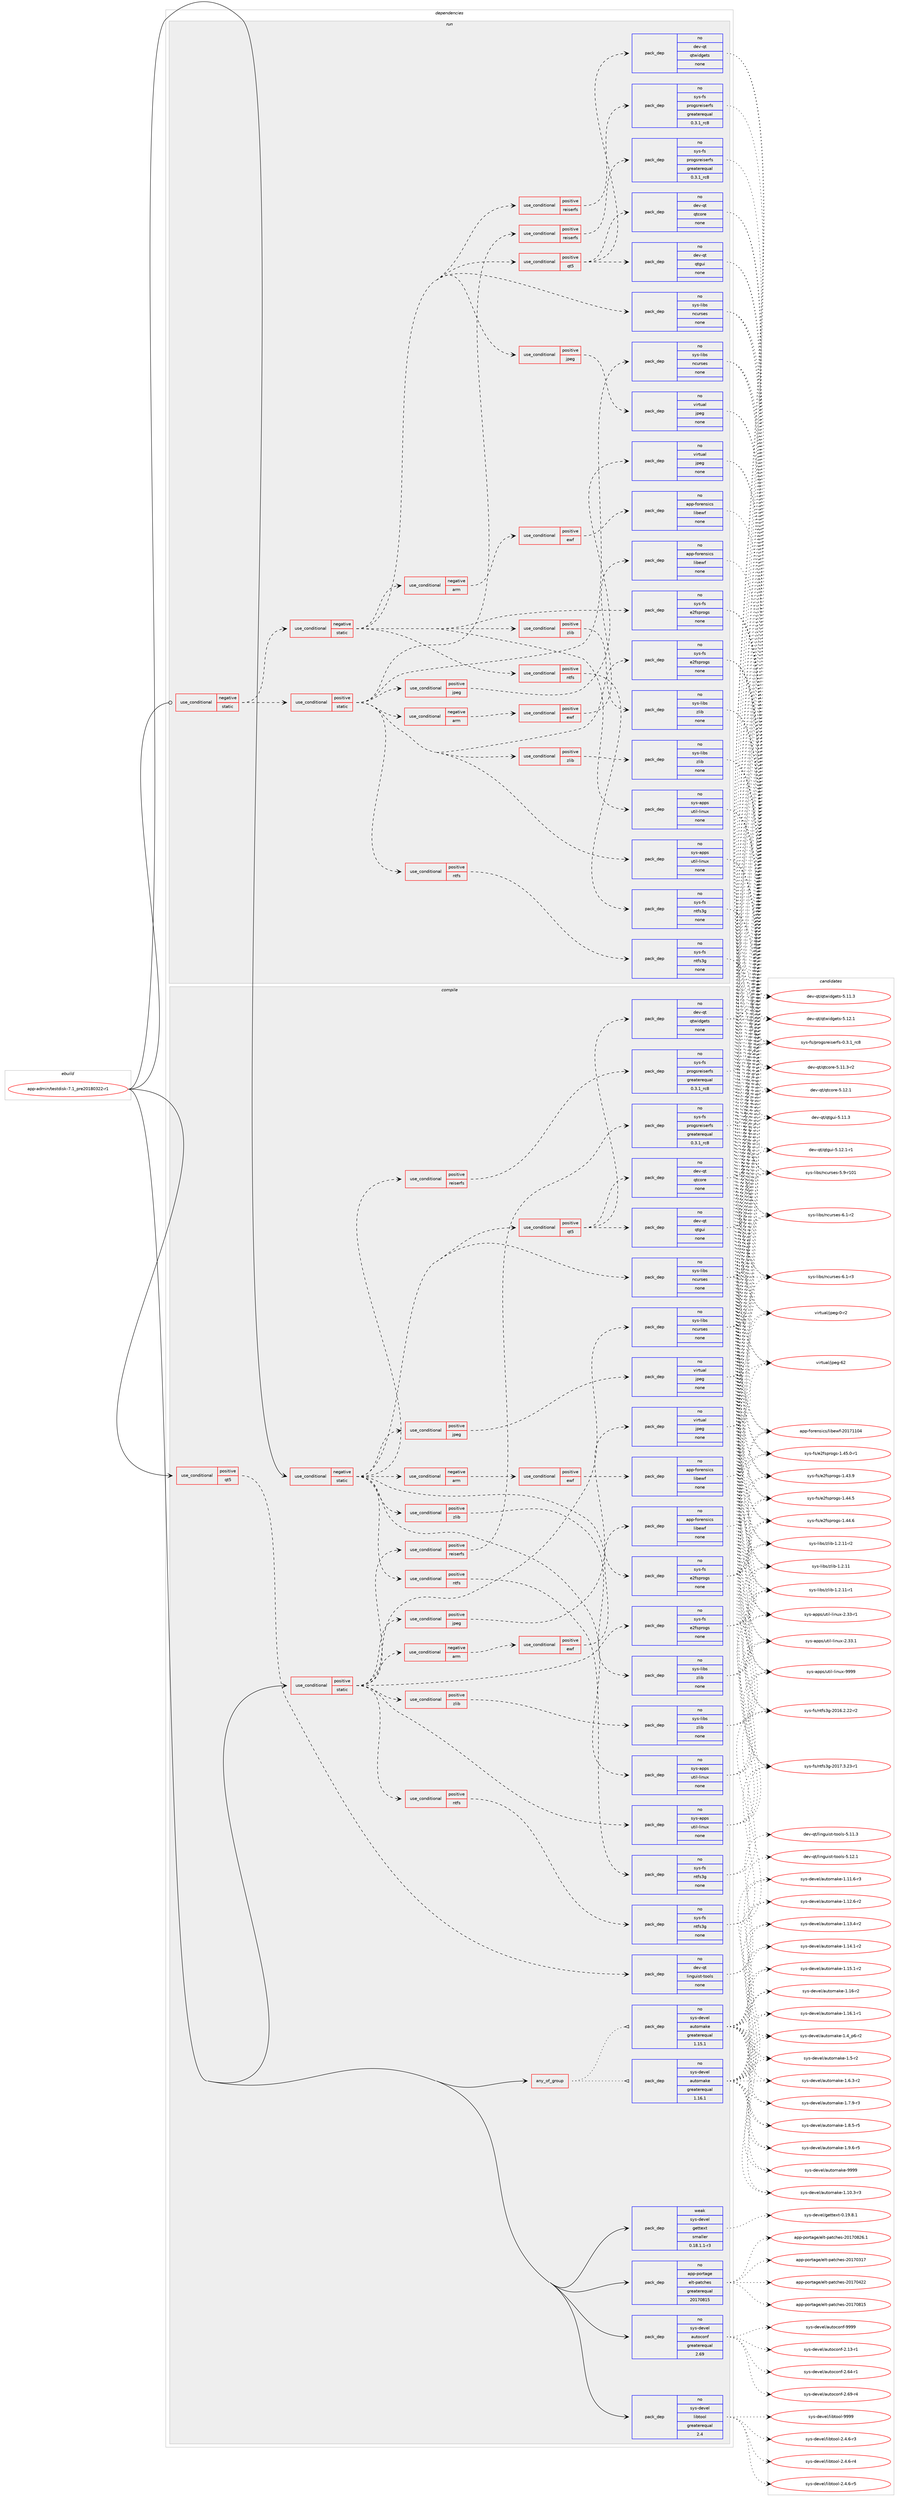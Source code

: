 digraph prolog {

# *************
# Graph options
# *************

newrank=true;
concentrate=true;
compound=true;
graph [rankdir=LR,fontname=Helvetica,fontsize=10,ranksep=1.5];#, ranksep=2.5, nodesep=0.2];
edge  [arrowhead=vee];
node  [fontname=Helvetica,fontsize=10];

# **********
# The ebuild
# **********

subgraph cluster_leftcol {
color=gray;
rank=same;
label=<<i>ebuild</i>>;
id [label="app-admin/testdisk-7.1_pre20180322-r1", color=red, width=4, href="../app-admin/testdisk-7.1_pre20180322-r1.svg"];
}

# ****************
# The dependencies
# ****************

subgraph cluster_midcol {
color=gray;
label=<<i>dependencies</i>>;
subgraph cluster_compile {
fillcolor="#eeeeee";
style=filled;
label=<<i>compile</i>>;
subgraph any19162 {
dependency1270015 [label=<<TABLE BORDER="0" CELLBORDER="1" CELLSPACING="0" CELLPADDING="4"><TR><TD CELLPADDING="10">any_of_group</TD></TR></TABLE>>, shape=none, color=red];subgraph pack904149 {
dependency1270016 [label=<<TABLE BORDER="0" CELLBORDER="1" CELLSPACING="0" CELLPADDING="4" WIDTH="220"><TR><TD ROWSPAN="6" CELLPADDING="30">pack_dep</TD></TR><TR><TD WIDTH="110">no</TD></TR><TR><TD>sys-devel</TD></TR><TR><TD>automake</TD></TR><TR><TD>greaterequal</TD></TR><TR><TD>1.16.1</TD></TR></TABLE>>, shape=none, color=blue];
}
dependency1270015:e -> dependency1270016:w [weight=20,style="dotted",arrowhead="oinv"];
subgraph pack904150 {
dependency1270017 [label=<<TABLE BORDER="0" CELLBORDER="1" CELLSPACING="0" CELLPADDING="4" WIDTH="220"><TR><TD ROWSPAN="6" CELLPADDING="30">pack_dep</TD></TR><TR><TD WIDTH="110">no</TD></TR><TR><TD>sys-devel</TD></TR><TR><TD>automake</TD></TR><TR><TD>greaterequal</TD></TR><TR><TD>1.15.1</TD></TR></TABLE>>, shape=none, color=blue];
}
dependency1270015:e -> dependency1270017:w [weight=20,style="dotted",arrowhead="oinv"];
}
id:e -> dependency1270015:w [weight=20,style="solid",arrowhead="vee"];
subgraph cond346183 {
dependency1270018 [label=<<TABLE BORDER="0" CELLBORDER="1" CELLSPACING="0" CELLPADDING="4"><TR><TD ROWSPAN="3" CELLPADDING="10">use_conditional</TD></TR><TR><TD>negative</TD></TR><TR><TD>static</TD></TR></TABLE>>, shape=none, color=red];
subgraph pack904151 {
dependency1270019 [label=<<TABLE BORDER="0" CELLBORDER="1" CELLSPACING="0" CELLPADDING="4" WIDTH="220"><TR><TD ROWSPAN="6" CELLPADDING="30">pack_dep</TD></TR><TR><TD WIDTH="110">no</TD></TR><TR><TD>sys-apps</TD></TR><TR><TD>util-linux</TD></TR><TR><TD>none</TD></TR><TR><TD></TD></TR></TABLE>>, shape=none, color=blue];
}
dependency1270018:e -> dependency1270019:w [weight=20,style="dashed",arrowhead="vee"];
subgraph pack904152 {
dependency1270020 [label=<<TABLE BORDER="0" CELLBORDER="1" CELLSPACING="0" CELLPADDING="4" WIDTH="220"><TR><TD ROWSPAN="6" CELLPADDING="30">pack_dep</TD></TR><TR><TD WIDTH="110">no</TD></TR><TR><TD>sys-fs</TD></TR><TR><TD>e2fsprogs</TD></TR><TR><TD>none</TD></TR><TR><TD></TD></TR></TABLE>>, shape=none, color=blue];
}
dependency1270018:e -> dependency1270020:w [weight=20,style="dashed",arrowhead="vee"];
subgraph pack904153 {
dependency1270021 [label=<<TABLE BORDER="0" CELLBORDER="1" CELLSPACING="0" CELLPADDING="4" WIDTH="220"><TR><TD ROWSPAN="6" CELLPADDING="30">pack_dep</TD></TR><TR><TD WIDTH="110">no</TD></TR><TR><TD>sys-libs</TD></TR><TR><TD>ncurses</TD></TR><TR><TD>none</TD></TR><TR><TD></TD></TR></TABLE>>, shape=none, color=blue];
}
dependency1270018:e -> dependency1270021:w [weight=20,style="dashed",arrowhead="vee"];
subgraph cond346184 {
dependency1270022 [label=<<TABLE BORDER="0" CELLBORDER="1" CELLSPACING="0" CELLPADDING="4"><TR><TD ROWSPAN="3" CELLPADDING="10">use_conditional</TD></TR><TR><TD>positive</TD></TR><TR><TD>jpeg</TD></TR></TABLE>>, shape=none, color=red];
subgraph pack904154 {
dependency1270023 [label=<<TABLE BORDER="0" CELLBORDER="1" CELLSPACING="0" CELLPADDING="4" WIDTH="220"><TR><TD ROWSPAN="6" CELLPADDING="30">pack_dep</TD></TR><TR><TD WIDTH="110">no</TD></TR><TR><TD>virtual</TD></TR><TR><TD>jpeg</TD></TR><TR><TD>none</TD></TR><TR><TD></TD></TR></TABLE>>, shape=none, color=blue];
}
dependency1270022:e -> dependency1270023:w [weight=20,style="dashed",arrowhead="vee"];
}
dependency1270018:e -> dependency1270022:w [weight=20,style="dashed",arrowhead="vee"];
subgraph cond346185 {
dependency1270024 [label=<<TABLE BORDER="0" CELLBORDER="1" CELLSPACING="0" CELLPADDING="4"><TR><TD ROWSPAN="3" CELLPADDING="10">use_conditional</TD></TR><TR><TD>positive</TD></TR><TR><TD>ntfs</TD></TR></TABLE>>, shape=none, color=red];
subgraph pack904155 {
dependency1270025 [label=<<TABLE BORDER="0" CELLBORDER="1" CELLSPACING="0" CELLPADDING="4" WIDTH="220"><TR><TD ROWSPAN="6" CELLPADDING="30">pack_dep</TD></TR><TR><TD WIDTH="110">no</TD></TR><TR><TD>sys-fs</TD></TR><TR><TD>ntfs3g</TD></TR><TR><TD>none</TD></TR><TR><TD></TD></TR></TABLE>>, shape=none, color=blue];
}
dependency1270024:e -> dependency1270025:w [weight=20,style="dashed",arrowhead="vee"];
}
dependency1270018:e -> dependency1270024:w [weight=20,style="dashed",arrowhead="vee"];
subgraph cond346186 {
dependency1270026 [label=<<TABLE BORDER="0" CELLBORDER="1" CELLSPACING="0" CELLPADDING="4"><TR><TD ROWSPAN="3" CELLPADDING="10">use_conditional</TD></TR><TR><TD>positive</TD></TR><TR><TD>qt5</TD></TR></TABLE>>, shape=none, color=red];
subgraph pack904156 {
dependency1270027 [label=<<TABLE BORDER="0" CELLBORDER="1" CELLSPACING="0" CELLPADDING="4" WIDTH="220"><TR><TD ROWSPAN="6" CELLPADDING="30">pack_dep</TD></TR><TR><TD WIDTH="110">no</TD></TR><TR><TD>dev-qt</TD></TR><TR><TD>qtcore</TD></TR><TR><TD>none</TD></TR><TR><TD></TD></TR></TABLE>>, shape=none, color=blue];
}
dependency1270026:e -> dependency1270027:w [weight=20,style="dashed",arrowhead="vee"];
subgraph pack904157 {
dependency1270028 [label=<<TABLE BORDER="0" CELLBORDER="1" CELLSPACING="0" CELLPADDING="4" WIDTH="220"><TR><TD ROWSPAN="6" CELLPADDING="30">pack_dep</TD></TR><TR><TD WIDTH="110">no</TD></TR><TR><TD>dev-qt</TD></TR><TR><TD>qtgui</TD></TR><TR><TD>none</TD></TR><TR><TD></TD></TR></TABLE>>, shape=none, color=blue];
}
dependency1270026:e -> dependency1270028:w [weight=20,style="dashed",arrowhead="vee"];
subgraph pack904158 {
dependency1270029 [label=<<TABLE BORDER="0" CELLBORDER="1" CELLSPACING="0" CELLPADDING="4" WIDTH="220"><TR><TD ROWSPAN="6" CELLPADDING="30">pack_dep</TD></TR><TR><TD WIDTH="110">no</TD></TR><TR><TD>dev-qt</TD></TR><TR><TD>qtwidgets</TD></TR><TR><TD>none</TD></TR><TR><TD></TD></TR></TABLE>>, shape=none, color=blue];
}
dependency1270026:e -> dependency1270029:w [weight=20,style="dashed",arrowhead="vee"];
}
dependency1270018:e -> dependency1270026:w [weight=20,style="dashed",arrowhead="vee"];
subgraph cond346187 {
dependency1270030 [label=<<TABLE BORDER="0" CELLBORDER="1" CELLSPACING="0" CELLPADDING="4"><TR><TD ROWSPAN="3" CELLPADDING="10">use_conditional</TD></TR><TR><TD>positive</TD></TR><TR><TD>reiserfs</TD></TR></TABLE>>, shape=none, color=red];
subgraph pack904159 {
dependency1270031 [label=<<TABLE BORDER="0" CELLBORDER="1" CELLSPACING="0" CELLPADDING="4" WIDTH="220"><TR><TD ROWSPAN="6" CELLPADDING="30">pack_dep</TD></TR><TR><TD WIDTH="110">no</TD></TR><TR><TD>sys-fs</TD></TR><TR><TD>progsreiserfs</TD></TR><TR><TD>greaterequal</TD></TR><TR><TD>0.3.1_rc8</TD></TR></TABLE>>, shape=none, color=blue];
}
dependency1270030:e -> dependency1270031:w [weight=20,style="dashed",arrowhead="vee"];
}
dependency1270018:e -> dependency1270030:w [weight=20,style="dashed",arrowhead="vee"];
subgraph cond346188 {
dependency1270032 [label=<<TABLE BORDER="0" CELLBORDER="1" CELLSPACING="0" CELLPADDING="4"><TR><TD ROWSPAN="3" CELLPADDING="10">use_conditional</TD></TR><TR><TD>positive</TD></TR><TR><TD>zlib</TD></TR></TABLE>>, shape=none, color=red];
subgraph pack904160 {
dependency1270033 [label=<<TABLE BORDER="0" CELLBORDER="1" CELLSPACING="0" CELLPADDING="4" WIDTH="220"><TR><TD ROWSPAN="6" CELLPADDING="30">pack_dep</TD></TR><TR><TD WIDTH="110">no</TD></TR><TR><TD>sys-libs</TD></TR><TR><TD>zlib</TD></TR><TR><TD>none</TD></TR><TR><TD></TD></TR></TABLE>>, shape=none, color=blue];
}
dependency1270032:e -> dependency1270033:w [weight=20,style="dashed",arrowhead="vee"];
}
dependency1270018:e -> dependency1270032:w [weight=20,style="dashed",arrowhead="vee"];
subgraph cond346189 {
dependency1270034 [label=<<TABLE BORDER="0" CELLBORDER="1" CELLSPACING="0" CELLPADDING="4"><TR><TD ROWSPAN="3" CELLPADDING="10">use_conditional</TD></TR><TR><TD>negative</TD></TR><TR><TD>arm</TD></TR></TABLE>>, shape=none, color=red];
subgraph cond346190 {
dependency1270035 [label=<<TABLE BORDER="0" CELLBORDER="1" CELLSPACING="0" CELLPADDING="4"><TR><TD ROWSPAN="3" CELLPADDING="10">use_conditional</TD></TR><TR><TD>positive</TD></TR><TR><TD>ewf</TD></TR></TABLE>>, shape=none, color=red];
subgraph pack904161 {
dependency1270036 [label=<<TABLE BORDER="0" CELLBORDER="1" CELLSPACING="0" CELLPADDING="4" WIDTH="220"><TR><TD ROWSPAN="6" CELLPADDING="30">pack_dep</TD></TR><TR><TD WIDTH="110">no</TD></TR><TR><TD>app-forensics</TD></TR><TR><TD>libewf</TD></TR><TR><TD>none</TD></TR><TR><TD></TD></TR></TABLE>>, shape=none, color=blue];
}
dependency1270035:e -> dependency1270036:w [weight=20,style="dashed",arrowhead="vee"];
}
dependency1270034:e -> dependency1270035:w [weight=20,style="dashed",arrowhead="vee"];
}
dependency1270018:e -> dependency1270034:w [weight=20,style="dashed",arrowhead="vee"];
}
id:e -> dependency1270018:w [weight=20,style="solid",arrowhead="vee"];
subgraph cond346191 {
dependency1270037 [label=<<TABLE BORDER="0" CELLBORDER="1" CELLSPACING="0" CELLPADDING="4"><TR><TD ROWSPAN="3" CELLPADDING="10">use_conditional</TD></TR><TR><TD>positive</TD></TR><TR><TD>qt5</TD></TR></TABLE>>, shape=none, color=red];
subgraph pack904162 {
dependency1270038 [label=<<TABLE BORDER="0" CELLBORDER="1" CELLSPACING="0" CELLPADDING="4" WIDTH="220"><TR><TD ROWSPAN="6" CELLPADDING="30">pack_dep</TD></TR><TR><TD WIDTH="110">no</TD></TR><TR><TD>dev-qt</TD></TR><TR><TD>linguist-tools</TD></TR><TR><TD>none</TD></TR><TR><TD></TD></TR></TABLE>>, shape=none, color=blue];
}
dependency1270037:e -> dependency1270038:w [weight=20,style="dashed",arrowhead="vee"];
}
id:e -> dependency1270037:w [weight=20,style="solid",arrowhead="vee"];
subgraph cond346192 {
dependency1270039 [label=<<TABLE BORDER="0" CELLBORDER="1" CELLSPACING="0" CELLPADDING="4"><TR><TD ROWSPAN="3" CELLPADDING="10">use_conditional</TD></TR><TR><TD>positive</TD></TR><TR><TD>static</TD></TR></TABLE>>, shape=none, color=red];
subgraph pack904163 {
dependency1270040 [label=<<TABLE BORDER="0" CELLBORDER="1" CELLSPACING="0" CELLPADDING="4" WIDTH="220"><TR><TD ROWSPAN="6" CELLPADDING="30">pack_dep</TD></TR><TR><TD WIDTH="110">no</TD></TR><TR><TD>sys-apps</TD></TR><TR><TD>util-linux</TD></TR><TR><TD>none</TD></TR><TR><TD></TD></TR></TABLE>>, shape=none, color=blue];
}
dependency1270039:e -> dependency1270040:w [weight=20,style="dashed",arrowhead="vee"];
subgraph pack904164 {
dependency1270041 [label=<<TABLE BORDER="0" CELLBORDER="1" CELLSPACING="0" CELLPADDING="4" WIDTH="220"><TR><TD ROWSPAN="6" CELLPADDING="30">pack_dep</TD></TR><TR><TD WIDTH="110">no</TD></TR><TR><TD>sys-fs</TD></TR><TR><TD>e2fsprogs</TD></TR><TR><TD>none</TD></TR><TR><TD></TD></TR></TABLE>>, shape=none, color=blue];
}
dependency1270039:e -> dependency1270041:w [weight=20,style="dashed",arrowhead="vee"];
subgraph pack904165 {
dependency1270042 [label=<<TABLE BORDER="0" CELLBORDER="1" CELLSPACING="0" CELLPADDING="4" WIDTH="220"><TR><TD ROWSPAN="6" CELLPADDING="30">pack_dep</TD></TR><TR><TD WIDTH="110">no</TD></TR><TR><TD>sys-libs</TD></TR><TR><TD>ncurses</TD></TR><TR><TD>none</TD></TR><TR><TD></TD></TR></TABLE>>, shape=none, color=blue];
}
dependency1270039:e -> dependency1270042:w [weight=20,style="dashed",arrowhead="vee"];
subgraph cond346193 {
dependency1270043 [label=<<TABLE BORDER="0" CELLBORDER="1" CELLSPACING="0" CELLPADDING="4"><TR><TD ROWSPAN="3" CELLPADDING="10">use_conditional</TD></TR><TR><TD>positive</TD></TR><TR><TD>jpeg</TD></TR></TABLE>>, shape=none, color=red];
subgraph pack904166 {
dependency1270044 [label=<<TABLE BORDER="0" CELLBORDER="1" CELLSPACING="0" CELLPADDING="4" WIDTH="220"><TR><TD ROWSPAN="6" CELLPADDING="30">pack_dep</TD></TR><TR><TD WIDTH="110">no</TD></TR><TR><TD>virtual</TD></TR><TR><TD>jpeg</TD></TR><TR><TD>none</TD></TR><TR><TD></TD></TR></TABLE>>, shape=none, color=blue];
}
dependency1270043:e -> dependency1270044:w [weight=20,style="dashed",arrowhead="vee"];
}
dependency1270039:e -> dependency1270043:w [weight=20,style="dashed",arrowhead="vee"];
subgraph cond346194 {
dependency1270045 [label=<<TABLE BORDER="0" CELLBORDER="1" CELLSPACING="0" CELLPADDING="4"><TR><TD ROWSPAN="3" CELLPADDING="10">use_conditional</TD></TR><TR><TD>positive</TD></TR><TR><TD>ntfs</TD></TR></TABLE>>, shape=none, color=red];
subgraph pack904167 {
dependency1270046 [label=<<TABLE BORDER="0" CELLBORDER="1" CELLSPACING="0" CELLPADDING="4" WIDTH="220"><TR><TD ROWSPAN="6" CELLPADDING="30">pack_dep</TD></TR><TR><TD WIDTH="110">no</TD></TR><TR><TD>sys-fs</TD></TR><TR><TD>ntfs3g</TD></TR><TR><TD>none</TD></TR><TR><TD></TD></TR></TABLE>>, shape=none, color=blue];
}
dependency1270045:e -> dependency1270046:w [weight=20,style="dashed",arrowhead="vee"];
}
dependency1270039:e -> dependency1270045:w [weight=20,style="dashed",arrowhead="vee"];
subgraph cond346195 {
dependency1270047 [label=<<TABLE BORDER="0" CELLBORDER="1" CELLSPACING="0" CELLPADDING="4"><TR><TD ROWSPAN="3" CELLPADDING="10">use_conditional</TD></TR><TR><TD>positive</TD></TR><TR><TD>reiserfs</TD></TR></TABLE>>, shape=none, color=red];
subgraph pack904168 {
dependency1270048 [label=<<TABLE BORDER="0" CELLBORDER="1" CELLSPACING="0" CELLPADDING="4" WIDTH="220"><TR><TD ROWSPAN="6" CELLPADDING="30">pack_dep</TD></TR><TR><TD WIDTH="110">no</TD></TR><TR><TD>sys-fs</TD></TR><TR><TD>progsreiserfs</TD></TR><TR><TD>greaterequal</TD></TR><TR><TD>0.3.1_rc8</TD></TR></TABLE>>, shape=none, color=blue];
}
dependency1270047:e -> dependency1270048:w [weight=20,style="dashed",arrowhead="vee"];
}
dependency1270039:e -> dependency1270047:w [weight=20,style="dashed",arrowhead="vee"];
subgraph cond346196 {
dependency1270049 [label=<<TABLE BORDER="0" CELLBORDER="1" CELLSPACING="0" CELLPADDING="4"><TR><TD ROWSPAN="3" CELLPADDING="10">use_conditional</TD></TR><TR><TD>positive</TD></TR><TR><TD>zlib</TD></TR></TABLE>>, shape=none, color=red];
subgraph pack904169 {
dependency1270050 [label=<<TABLE BORDER="0" CELLBORDER="1" CELLSPACING="0" CELLPADDING="4" WIDTH="220"><TR><TD ROWSPAN="6" CELLPADDING="30">pack_dep</TD></TR><TR><TD WIDTH="110">no</TD></TR><TR><TD>sys-libs</TD></TR><TR><TD>zlib</TD></TR><TR><TD>none</TD></TR><TR><TD></TD></TR></TABLE>>, shape=none, color=blue];
}
dependency1270049:e -> dependency1270050:w [weight=20,style="dashed",arrowhead="vee"];
}
dependency1270039:e -> dependency1270049:w [weight=20,style="dashed",arrowhead="vee"];
subgraph cond346197 {
dependency1270051 [label=<<TABLE BORDER="0" CELLBORDER="1" CELLSPACING="0" CELLPADDING="4"><TR><TD ROWSPAN="3" CELLPADDING="10">use_conditional</TD></TR><TR><TD>negative</TD></TR><TR><TD>arm</TD></TR></TABLE>>, shape=none, color=red];
subgraph cond346198 {
dependency1270052 [label=<<TABLE BORDER="0" CELLBORDER="1" CELLSPACING="0" CELLPADDING="4"><TR><TD ROWSPAN="3" CELLPADDING="10">use_conditional</TD></TR><TR><TD>positive</TD></TR><TR><TD>ewf</TD></TR></TABLE>>, shape=none, color=red];
subgraph pack904170 {
dependency1270053 [label=<<TABLE BORDER="0" CELLBORDER="1" CELLSPACING="0" CELLPADDING="4" WIDTH="220"><TR><TD ROWSPAN="6" CELLPADDING="30">pack_dep</TD></TR><TR><TD WIDTH="110">no</TD></TR><TR><TD>app-forensics</TD></TR><TR><TD>libewf</TD></TR><TR><TD>none</TD></TR><TR><TD></TD></TR></TABLE>>, shape=none, color=blue];
}
dependency1270052:e -> dependency1270053:w [weight=20,style="dashed",arrowhead="vee"];
}
dependency1270051:e -> dependency1270052:w [weight=20,style="dashed",arrowhead="vee"];
}
dependency1270039:e -> dependency1270051:w [weight=20,style="dashed",arrowhead="vee"];
}
id:e -> dependency1270039:w [weight=20,style="solid",arrowhead="vee"];
subgraph pack904171 {
dependency1270054 [label=<<TABLE BORDER="0" CELLBORDER="1" CELLSPACING="0" CELLPADDING="4" WIDTH="220"><TR><TD ROWSPAN="6" CELLPADDING="30">pack_dep</TD></TR><TR><TD WIDTH="110">no</TD></TR><TR><TD>app-portage</TD></TR><TR><TD>elt-patches</TD></TR><TR><TD>greaterequal</TD></TR><TR><TD>20170815</TD></TR></TABLE>>, shape=none, color=blue];
}
id:e -> dependency1270054:w [weight=20,style="solid",arrowhead="vee"];
subgraph pack904172 {
dependency1270055 [label=<<TABLE BORDER="0" CELLBORDER="1" CELLSPACING="0" CELLPADDING="4" WIDTH="220"><TR><TD ROWSPAN="6" CELLPADDING="30">pack_dep</TD></TR><TR><TD WIDTH="110">no</TD></TR><TR><TD>sys-devel</TD></TR><TR><TD>autoconf</TD></TR><TR><TD>greaterequal</TD></TR><TR><TD>2.69</TD></TR></TABLE>>, shape=none, color=blue];
}
id:e -> dependency1270055:w [weight=20,style="solid",arrowhead="vee"];
subgraph pack904173 {
dependency1270056 [label=<<TABLE BORDER="0" CELLBORDER="1" CELLSPACING="0" CELLPADDING="4" WIDTH="220"><TR><TD ROWSPAN="6" CELLPADDING="30">pack_dep</TD></TR><TR><TD WIDTH="110">no</TD></TR><TR><TD>sys-devel</TD></TR><TR><TD>libtool</TD></TR><TR><TD>greaterequal</TD></TR><TR><TD>2.4</TD></TR></TABLE>>, shape=none, color=blue];
}
id:e -> dependency1270056:w [weight=20,style="solid",arrowhead="vee"];
subgraph pack904174 {
dependency1270057 [label=<<TABLE BORDER="0" CELLBORDER="1" CELLSPACING="0" CELLPADDING="4" WIDTH="220"><TR><TD ROWSPAN="6" CELLPADDING="30">pack_dep</TD></TR><TR><TD WIDTH="110">weak</TD></TR><TR><TD>sys-devel</TD></TR><TR><TD>gettext</TD></TR><TR><TD>smaller</TD></TR><TR><TD>0.18.1.1-r3</TD></TR></TABLE>>, shape=none, color=blue];
}
id:e -> dependency1270057:w [weight=20,style="solid",arrowhead="vee"];
}
subgraph cluster_compileandrun {
fillcolor="#eeeeee";
style=filled;
label=<<i>compile and run</i>>;
}
subgraph cluster_run {
fillcolor="#eeeeee";
style=filled;
label=<<i>run</i>>;
subgraph cond346199 {
dependency1270058 [label=<<TABLE BORDER="0" CELLBORDER="1" CELLSPACING="0" CELLPADDING="4"><TR><TD ROWSPAN="3" CELLPADDING="10">use_conditional</TD></TR><TR><TD>negative</TD></TR><TR><TD>static</TD></TR></TABLE>>, shape=none, color=red];
subgraph cond346200 {
dependency1270059 [label=<<TABLE BORDER="0" CELLBORDER="1" CELLSPACING="0" CELLPADDING="4"><TR><TD ROWSPAN="3" CELLPADDING="10">use_conditional</TD></TR><TR><TD>positive</TD></TR><TR><TD>static</TD></TR></TABLE>>, shape=none, color=red];
subgraph pack904175 {
dependency1270060 [label=<<TABLE BORDER="0" CELLBORDER="1" CELLSPACING="0" CELLPADDING="4" WIDTH="220"><TR><TD ROWSPAN="6" CELLPADDING="30">pack_dep</TD></TR><TR><TD WIDTH="110">no</TD></TR><TR><TD>sys-apps</TD></TR><TR><TD>util-linux</TD></TR><TR><TD>none</TD></TR><TR><TD></TD></TR></TABLE>>, shape=none, color=blue];
}
dependency1270059:e -> dependency1270060:w [weight=20,style="dashed",arrowhead="vee"];
subgraph pack904176 {
dependency1270061 [label=<<TABLE BORDER="0" CELLBORDER="1" CELLSPACING="0" CELLPADDING="4" WIDTH="220"><TR><TD ROWSPAN="6" CELLPADDING="30">pack_dep</TD></TR><TR><TD WIDTH="110">no</TD></TR><TR><TD>sys-fs</TD></TR><TR><TD>e2fsprogs</TD></TR><TR><TD>none</TD></TR><TR><TD></TD></TR></TABLE>>, shape=none, color=blue];
}
dependency1270059:e -> dependency1270061:w [weight=20,style="dashed",arrowhead="vee"];
subgraph pack904177 {
dependency1270062 [label=<<TABLE BORDER="0" CELLBORDER="1" CELLSPACING="0" CELLPADDING="4" WIDTH="220"><TR><TD ROWSPAN="6" CELLPADDING="30">pack_dep</TD></TR><TR><TD WIDTH="110">no</TD></TR><TR><TD>sys-libs</TD></TR><TR><TD>ncurses</TD></TR><TR><TD>none</TD></TR><TR><TD></TD></TR></TABLE>>, shape=none, color=blue];
}
dependency1270059:e -> dependency1270062:w [weight=20,style="dashed",arrowhead="vee"];
subgraph cond346201 {
dependency1270063 [label=<<TABLE BORDER="0" CELLBORDER="1" CELLSPACING="0" CELLPADDING="4"><TR><TD ROWSPAN="3" CELLPADDING="10">use_conditional</TD></TR><TR><TD>positive</TD></TR><TR><TD>jpeg</TD></TR></TABLE>>, shape=none, color=red];
subgraph pack904178 {
dependency1270064 [label=<<TABLE BORDER="0" CELLBORDER="1" CELLSPACING="0" CELLPADDING="4" WIDTH="220"><TR><TD ROWSPAN="6" CELLPADDING="30">pack_dep</TD></TR><TR><TD WIDTH="110">no</TD></TR><TR><TD>virtual</TD></TR><TR><TD>jpeg</TD></TR><TR><TD>none</TD></TR><TR><TD></TD></TR></TABLE>>, shape=none, color=blue];
}
dependency1270063:e -> dependency1270064:w [weight=20,style="dashed",arrowhead="vee"];
}
dependency1270059:e -> dependency1270063:w [weight=20,style="dashed",arrowhead="vee"];
subgraph cond346202 {
dependency1270065 [label=<<TABLE BORDER="0" CELLBORDER="1" CELLSPACING="0" CELLPADDING="4"><TR><TD ROWSPAN="3" CELLPADDING="10">use_conditional</TD></TR><TR><TD>positive</TD></TR><TR><TD>ntfs</TD></TR></TABLE>>, shape=none, color=red];
subgraph pack904179 {
dependency1270066 [label=<<TABLE BORDER="0" CELLBORDER="1" CELLSPACING="0" CELLPADDING="4" WIDTH="220"><TR><TD ROWSPAN="6" CELLPADDING="30">pack_dep</TD></TR><TR><TD WIDTH="110">no</TD></TR><TR><TD>sys-fs</TD></TR><TR><TD>ntfs3g</TD></TR><TR><TD>none</TD></TR><TR><TD></TD></TR></TABLE>>, shape=none, color=blue];
}
dependency1270065:e -> dependency1270066:w [weight=20,style="dashed",arrowhead="vee"];
}
dependency1270059:e -> dependency1270065:w [weight=20,style="dashed",arrowhead="vee"];
subgraph cond346203 {
dependency1270067 [label=<<TABLE BORDER="0" CELLBORDER="1" CELLSPACING="0" CELLPADDING="4"><TR><TD ROWSPAN="3" CELLPADDING="10">use_conditional</TD></TR><TR><TD>positive</TD></TR><TR><TD>reiserfs</TD></TR></TABLE>>, shape=none, color=red];
subgraph pack904180 {
dependency1270068 [label=<<TABLE BORDER="0" CELLBORDER="1" CELLSPACING="0" CELLPADDING="4" WIDTH="220"><TR><TD ROWSPAN="6" CELLPADDING="30">pack_dep</TD></TR><TR><TD WIDTH="110">no</TD></TR><TR><TD>sys-fs</TD></TR><TR><TD>progsreiserfs</TD></TR><TR><TD>greaterequal</TD></TR><TR><TD>0.3.1_rc8</TD></TR></TABLE>>, shape=none, color=blue];
}
dependency1270067:e -> dependency1270068:w [weight=20,style="dashed",arrowhead="vee"];
}
dependency1270059:e -> dependency1270067:w [weight=20,style="dashed",arrowhead="vee"];
subgraph cond346204 {
dependency1270069 [label=<<TABLE BORDER="0" CELLBORDER="1" CELLSPACING="0" CELLPADDING="4"><TR><TD ROWSPAN="3" CELLPADDING="10">use_conditional</TD></TR><TR><TD>positive</TD></TR><TR><TD>zlib</TD></TR></TABLE>>, shape=none, color=red];
subgraph pack904181 {
dependency1270070 [label=<<TABLE BORDER="0" CELLBORDER="1" CELLSPACING="0" CELLPADDING="4" WIDTH="220"><TR><TD ROWSPAN="6" CELLPADDING="30">pack_dep</TD></TR><TR><TD WIDTH="110">no</TD></TR><TR><TD>sys-libs</TD></TR><TR><TD>zlib</TD></TR><TR><TD>none</TD></TR><TR><TD></TD></TR></TABLE>>, shape=none, color=blue];
}
dependency1270069:e -> dependency1270070:w [weight=20,style="dashed",arrowhead="vee"];
}
dependency1270059:e -> dependency1270069:w [weight=20,style="dashed",arrowhead="vee"];
subgraph cond346205 {
dependency1270071 [label=<<TABLE BORDER="0" CELLBORDER="1" CELLSPACING="0" CELLPADDING="4"><TR><TD ROWSPAN="3" CELLPADDING="10">use_conditional</TD></TR><TR><TD>negative</TD></TR><TR><TD>arm</TD></TR></TABLE>>, shape=none, color=red];
subgraph cond346206 {
dependency1270072 [label=<<TABLE BORDER="0" CELLBORDER="1" CELLSPACING="0" CELLPADDING="4"><TR><TD ROWSPAN="3" CELLPADDING="10">use_conditional</TD></TR><TR><TD>positive</TD></TR><TR><TD>ewf</TD></TR></TABLE>>, shape=none, color=red];
subgraph pack904182 {
dependency1270073 [label=<<TABLE BORDER="0" CELLBORDER="1" CELLSPACING="0" CELLPADDING="4" WIDTH="220"><TR><TD ROWSPAN="6" CELLPADDING="30">pack_dep</TD></TR><TR><TD WIDTH="110">no</TD></TR><TR><TD>app-forensics</TD></TR><TR><TD>libewf</TD></TR><TR><TD>none</TD></TR><TR><TD></TD></TR></TABLE>>, shape=none, color=blue];
}
dependency1270072:e -> dependency1270073:w [weight=20,style="dashed",arrowhead="vee"];
}
dependency1270071:e -> dependency1270072:w [weight=20,style="dashed",arrowhead="vee"];
}
dependency1270059:e -> dependency1270071:w [weight=20,style="dashed",arrowhead="vee"];
}
dependency1270058:e -> dependency1270059:w [weight=20,style="dashed",arrowhead="vee"];
subgraph cond346207 {
dependency1270074 [label=<<TABLE BORDER="0" CELLBORDER="1" CELLSPACING="0" CELLPADDING="4"><TR><TD ROWSPAN="3" CELLPADDING="10">use_conditional</TD></TR><TR><TD>negative</TD></TR><TR><TD>static</TD></TR></TABLE>>, shape=none, color=red];
subgraph pack904183 {
dependency1270075 [label=<<TABLE BORDER="0" CELLBORDER="1" CELLSPACING="0" CELLPADDING="4" WIDTH="220"><TR><TD ROWSPAN="6" CELLPADDING="30">pack_dep</TD></TR><TR><TD WIDTH="110">no</TD></TR><TR><TD>sys-apps</TD></TR><TR><TD>util-linux</TD></TR><TR><TD>none</TD></TR><TR><TD></TD></TR></TABLE>>, shape=none, color=blue];
}
dependency1270074:e -> dependency1270075:w [weight=20,style="dashed",arrowhead="vee"];
subgraph pack904184 {
dependency1270076 [label=<<TABLE BORDER="0" CELLBORDER="1" CELLSPACING="0" CELLPADDING="4" WIDTH="220"><TR><TD ROWSPAN="6" CELLPADDING="30">pack_dep</TD></TR><TR><TD WIDTH="110">no</TD></TR><TR><TD>sys-fs</TD></TR><TR><TD>e2fsprogs</TD></TR><TR><TD>none</TD></TR><TR><TD></TD></TR></TABLE>>, shape=none, color=blue];
}
dependency1270074:e -> dependency1270076:w [weight=20,style="dashed",arrowhead="vee"];
subgraph pack904185 {
dependency1270077 [label=<<TABLE BORDER="0" CELLBORDER="1" CELLSPACING="0" CELLPADDING="4" WIDTH="220"><TR><TD ROWSPAN="6" CELLPADDING="30">pack_dep</TD></TR><TR><TD WIDTH="110">no</TD></TR><TR><TD>sys-libs</TD></TR><TR><TD>ncurses</TD></TR><TR><TD>none</TD></TR><TR><TD></TD></TR></TABLE>>, shape=none, color=blue];
}
dependency1270074:e -> dependency1270077:w [weight=20,style="dashed",arrowhead="vee"];
subgraph cond346208 {
dependency1270078 [label=<<TABLE BORDER="0" CELLBORDER="1" CELLSPACING="0" CELLPADDING="4"><TR><TD ROWSPAN="3" CELLPADDING="10">use_conditional</TD></TR><TR><TD>positive</TD></TR><TR><TD>jpeg</TD></TR></TABLE>>, shape=none, color=red];
subgraph pack904186 {
dependency1270079 [label=<<TABLE BORDER="0" CELLBORDER="1" CELLSPACING="0" CELLPADDING="4" WIDTH="220"><TR><TD ROWSPAN="6" CELLPADDING="30">pack_dep</TD></TR><TR><TD WIDTH="110">no</TD></TR><TR><TD>virtual</TD></TR><TR><TD>jpeg</TD></TR><TR><TD>none</TD></TR><TR><TD></TD></TR></TABLE>>, shape=none, color=blue];
}
dependency1270078:e -> dependency1270079:w [weight=20,style="dashed",arrowhead="vee"];
}
dependency1270074:e -> dependency1270078:w [weight=20,style="dashed",arrowhead="vee"];
subgraph cond346209 {
dependency1270080 [label=<<TABLE BORDER="0" CELLBORDER="1" CELLSPACING="0" CELLPADDING="4"><TR><TD ROWSPAN="3" CELLPADDING="10">use_conditional</TD></TR><TR><TD>positive</TD></TR><TR><TD>ntfs</TD></TR></TABLE>>, shape=none, color=red];
subgraph pack904187 {
dependency1270081 [label=<<TABLE BORDER="0" CELLBORDER="1" CELLSPACING="0" CELLPADDING="4" WIDTH="220"><TR><TD ROWSPAN="6" CELLPADDING="30">pack_dep</TD></TR><TR><TD WIDTH="110">no</TD></TR><TR><TD>sys-fs</TD></TR><TR><TD>ntfs3g</TD></TR><TR><TD>none</TD></TR><TR><TD></TD></TR></TABLE>>, shape=none, color=blue];
}
dependency1270080:e -> dependency1270081:w [weight=20,style="dashed",arrowhead="vee"];
}
dependency1270074:e -> dependency1270080:w [weight=20,style="dashed",arrowhead="vee"];
subgraph cond346210 {
dependency1270082 [label=<<TABLE BORDER="0" CELLBORDER="1" CELLSPACING="0" CELLPADDING="4"><TR><TD ROWSPAN="3" CELLPADDING="10">use_conditional</TD></TR><TR><TD>positive</TD></TR><TR><TD>qt5</TD></TR></TABLE>>, shape=none, color=red];
subgraph pack904188 {
dependency1270083 [label=<<TABLE BORDER="0" CELLBORDER="1" CELLSPACING="0" CELLPADDING="4" WIDTH="220"><TR><TD ROWSPAN="6" CELLPADDING="30">pack_dep</TD></TR><TR><TD WIDTH="110">no</TD></TR><TR><TD>dev-qt</TD></TR><TR><TD>qtcore</TD></TR><TR><TD>none</TD></TR><TR><TD></TD></TR></TABLE>>, shape=none, color=blue];
}
dependency1270082:e -> dependency1270083:w [weight=20,style="dashed",arrowhead="vee"];
subgraph pack904189 {
dependency1270084 [label=<<TABLE BORDER="0" CELLBORDER="1" CELLSPACING="0" CELLPADDING="4" WIDTH="220"><TR><TD ROWSPAN="6" CELLPADDING="30">pack_dep</TD></TR><TR><TD WIDTH="110">no</TD></TR><TR><TD>dev-qt</TD></TR><TR><TD>qtgui</TD></TR><TR><TD>none</TD></TR><TR><TD></TD></TR></TABLE>>, shape=none, color=blue];
}
dependency1270082:e -> dependency1270084:w [weight=20,style="dashed",arrowhead="vee"];
subgraph pack904190 {
dependency1270085 [label=<<TABLE BORDER="0" CELLBORDER="1" CELLSPACING="0" CELLPADDING="4" WIDTH="220"><TR><TD ROWSPAN="6" CELLPADDING="30">pack_dep</TD></TR><TR><TD WIDTH="110">no</TD></TR><TR><TD>dev-qt</TD></TR><TR><TD>qtwidgets</TD></TR><TR><TD>none</TD></TR><TR><TD></TD></TR></TABLE>>, shape=none, color=blue];
}
dependency1270082:e -> dependency1270085:w [weight=20,style="dashed",arrowhead="vee"];
}
dependency1270074:e -> dependency1270082:w [weight=20,style="dashed",arrowhead="vee"];
subgraph cond346211 {
dependency1270086 [label=<<TABLE BORDER="0" CELLBORDER="1" CELLSPACING="0" CELLPADDING="4"><TR><TD ROWSPAN="3" CELLPADDING="10">use_conditional</TD></TR><TR><TD>positive</TD></TR><TR><TD>reiserfs</TD></TR></TABLE>>, shape=none, color=red];
subgraph pack904191 {
dependency1270087 [label=<<TABLE BORDER="0" CELLBORDER="1" CELLSPACING="0" CELLPADDING="4" WIDTH="220"><TR><TD ROWSPAN="6" CELLPADDING="30">pack_dep</TD></TR><TR><TD WIDTH="110">no</TD></TR><TR><TD>sys-fs</TD></TR><TR><TD>progsreiserfs</TD></TR><TR><TD>greaterequal</TD></TR><TR><TD>0.3.1_rc8</TD></TR></TABLE>>, shape=none, color=blue];
}
dependency1270086:e -> dependency1270087:w [weight=20,style="dashed",arrowhead="vee"];
}
dependency1270074:e -> dependency1270086:w [weight=20,style="dashed",arrowhead="vee"];
subgraph cond346212 {
dependency1270088 [label=<<TABLE BORDER="0" CELLBORDER="1" CELLSPACING="0" CELLPADDING="4"><TR><TD ROWSPAN="3" CELLPADDING="10">use_conditional</TD></TR><TR><TD>positive</TD></TR><TR><TD>zlib</TD></TR></TABLE>>, shape=none, color=red];
subgraph pack904192 {
dependency1270089 [label=<<TABLE BORDER="0" CELLBORDER="1" CELLSPACING="0" CELLPADDING="4" WIDTH="220"><TR><TD ROWSPAN="6" CELLPADDING="30">pack_dep</TD></TR><TR><TD WIDTH="110">no</TD></TR><TR><TD>sys-libs</TD></TR><TR><TD>zlib</TD></TR><TR><TD>none</TD></TR><TR><TD></TD></TR></TABLE>>, shape=none, color=blue];
}
dependency1270088:e -> dependency1270089:w [weight=20,style="dashed",arrowhead="vee"];
}
dependency1270074:e -> dependency1270088:w [weight=20,style="dashed",arrowhead="vee"];
subgraph cond346213 {
dependency1270090 [label=<<TABLE BORDER="0" CELLBORDER="1" CELLSPACING="0" CELLPADDING="4"><TR><TD ROWSPAN="3" CELLPADDING="10">use_conditional</TD></TR><TR><TD>negative</TD></TR><TR><TD>arm</TD></TR></TABLE>>, shape=none, color=red];
subgraph cond346214 {
dependency1270091 [label=<<TABLE BORDER="0" CELLBORDER="1" CELLSPACING="0" CELLPADDING="4"><TR><TD ROWSPAN="3" CELLPADDING="10">use_conditional</TD></TR><TR><TD>positive</TD></TR><TR><TD>ewf</TD></TR></TABLE>>, shape=none, color=red];
subgraph pack904193 {
dependency1270092 [label=<<TABLE BORDER="0" CELLBORDER="1" CELLSPACING="0" CELLPADDING="4" WIDTH="220"><TR><TD ROWSPAN="6" CELLPADDING="30">pack_dep</TD></TR><TR><TD WIDTH="110">no</TD></TR><TR><TD>app-forensics</TD></TR><TR><TD>libewf</TD></TR><TR><TD>none</TD></TR><TR><TD></TD></TR></TABLE>>, shape=none, color=blue];
}
dependency1270091:e -> dependency1270092:w [weight=20,style="dashed",arrowhead="vee"];
}
dependency1270090:e -> dependency1270091:w [weight=20,style="dashed",arrowhead="vee"];
}
dependency1270074:e -> dependency1270090:w [weight=20,style="dashed",arrowhead="vee"];
}
dependency1270058:e -> dependency1270074:w [weight=20,style="dashed",arrowhead="vee"];
}
id:e -> dependency1270058:w [weight=20,style="solid",arrowhead="odot"];
}
}

# **************
# The candidates
# **************

subgraph cluster_choices {
rank=same;
color=gray;
label=<<i>candidates</i>>;

subgraph choice904149 {
color=black;
nodesep=1;
choice11512111545100101118101108479711711611110997107101454946494846514511451 [label="sys-devel/automake-1.10.3-r3", color=red, width=4,href="../sys-devel/automake-1.10.3-r3.svg"];
choice11512111545100101118101108479711711611110997107101454946494946544511451 [label="sys-devel/automake-1.11.6-r3", color=red, width=4,href="../sys-devel/automake-1.11.6-r3.svg"];
choice11512111545100101118101108479711711611110997107101454946495046544511450 [label="sys-devel/automake-1.12.6-r2", color=red, width=4,href="../sys-devel/automake-1.12.6-r2.svg"];
choice11512111545100101118101108479711711611110997107101454946495146524511450 [label="sys-devel/automake-1.13.4-r2", color=red, width=4,href="../sys-devel/automake-1.13.4-r2.svg"];
choice11512111545100101118101108479711711611110997107101454946495246494511450 [label="sys-devel/automake-1.14.1-r2", color=red, width=4,href="../sys-devel/automake-1.14.1-r2.svg"];
choice11512111545100101118101108479711711611110997107101454946495346494511450 [label="sys-devel/automake-1.15.1-r2", color=red, width=4,href="../sys-devel/automake-1.15.1-r2.svg"];
choice1151211154510010111810110847971171161111099710710145494649544511450 [label="sys-devel/automake-1.16-r2", color=red, width=4,href="../sys-devel/automake-1.16-r2.svg"];
choice11512111545100101118101108479711711611110997107101454946495446494511449 [label="sys-devel/automake-1.16.1-r1", color=red, width=4,href="../sys-devel/automake-1.16.1-r1.svg"];
choice115121115451001011181011084797117116111109971071014549465295112544511450 [label="sys-devel/automake-1.4_p6-r2", color=red, width=4,href="../sys-devel/automake-1.4_p6-r2.svg"];
choice11512111545100101118101108479711711611110997107101454946534511450 [label="sys-devel/automake-1.5-r2", color=red, width=4,href="../sys-devel/automake-1.5-r2.svg"];
choice115121115451001011181011084797117116111109971071014549465446514511450 [label="sys-devel/automake-1.6.3-r2", color=red, width=4,href="../sys-devel/automake-1.6.3-r2.svg"];
choice115121115451001011181011084797117116111109971071014549465546574511451 [label="sys-devel/automake-1.7.9-r3", color=red, width=4,href="../sys-devel/automake-1.7.9-r3.svg"];
choice115121115451001011181011084797117116111109971071014549465646534511453 [label="sys-devel/automake-1.8.5-r5", color=red, width=4,href="../sys-devel/automake-1.8.5-r5.svg"];
choice115121115451001011181011084797117116111109971071014549465746544511453 [label="sys-devel/automake-1.9.6-r5", color=red, width=4,href="../sys-devel/automake-1.9.6-r5.svg"];
choice115121115451001011181011084797117116111109971071014557575757 [label="sys-devel/automake-9999", color=red, width=4,href="../sys-devel/automake-9999.svg"];
dependency1270016:e -> choice11512111545100101118101108479711711611110997107101454946494846514511451:w [style=dotted,weight="100"];
dependency1270016:e -> choice11512111545100101118101108479711711611110997107101454946494946544511451:w [style=dotted,weight="100"];
dependency1270016:e -> choice11512111545100101118101108479711711611110997107101454946495046544511450:w [style=dotted,weight="100"];
dependency1270016:e -> choice11512111545100101118101108479711711611110997107101454946495146524511450:w [style=dotted,weight="100"];
dependency1270016:e -> choice11512111545100101118101108479711711611110997107101454946495246494511450:w [style=dotted,weight="100"];
dependency1270016:e -> choice11512111545100101118101108479711711611110997107101454946495346494511450:w [style=dotted,weight="100"];
dependency1270016:e -> choice1151211154510010111810110847971171161111099710710145494649544511450:w [style=dotted,weight="100"];
dependency1270016:e -> choice11512111545100101118101108479711711611110997107101454946495446494511449:w [style=dotted,weight="100"];
dependency1270016:e -> choice115121115451001011181011084797117116111109971071014549465295112544511450:w [style=dotted,weight="100"];
dependency1270016:e -> choice11512111545100101118101108479711711611110997107101454946534511450:w [style=dotted,weight="100"];
dependency1270016:e -> choice115121115451001011181011084797117116111109971071014549465446514511450:w [style=dotted,weight="100"];
dependency1270016:e -> choice115121115451001011181011084797117116111109971071014549465546574511451:w [style=dotted,weight="100"];
dependency1270016:e -> choice115121115451001011181011084797117116111109971071014549465646534511453:w [style=dotted,weight="100"];
dependency1270016:e -> choice115121115451001011181011084797117116111109971071014549465746544511453:w [style=dotted,weight="100"];
dependency1270016:e -> choice115121115451001011181011084797117116111109971071014557575757:w [style=dotted,weight="100"];
}
subgraph choice904150 {
color=black;
nodesep=1;
choice11512111545100101118101108479711711611110997107101454946494846514511451 [label="sys-devel/automake-1.10.3-r3", color=red, width=4,href="../sys-devel/automake-1.10.3-r3.svg"];
choice11512111545100101118101108479711711611110997107101454946494946544511451 [label="sys-devel/automake-1.11.6-r3", color=red, width=4,href="../sys-devel/automake-1.11.6-r3.svg"];
choice11512111545100101118101108479711711611110997107101454946495046544511450 [label="sys-devel/automake-1.12.6-r2", color=red, width=4,href="../sys-devel/automake-1.12.6-r2.svg"];
choice11512111545100101118101108479711711611110997107101454946495146524511450 [label="sys-devel/automake-1.13.4-r2", color=red, width=4,href="../sys-devel/automake-1.13.4-r2.svg"];
choice11512111545100101118101108479711711611110997107101454946495246494511450 [label="sys-devel/automake-1.14.1-r2", color=red, width=4,href="../sys-devel/automake-1.14.1-r2.svg"];
choice11512111545100101118101108479711711611110997107101454946495346494511450 [label="sys-devel/automake-1.15.1-r2", color=red, width=4,href="../sys-devel/automake-1.15.1-r2.svg"];
choice1151211154510010111810110847971171161111099710710145494649544511450 [label="sys-devel/automake-1.16-r2", color=red, width=4,href="../sys-devel/automake-1.16-r2.svg"];
choice11512111545100101118101108479711711611110997107101454946495446494511449 [label="sys-devel/automake-1.16.1-r1", color=red, width=4,href="../sys-devel/automake-1.16.1-r1.svg"];
choice115121115451001011181011084797117116111109971071014549465295112544511450 [label="sys-devel/automake-1.4_p6-r2", color=red, width=4,href="../sys-devel/automake-1.4_p6-r2.svg"];
choice11512111545100101118101108479711711611110997107101454946534511450 [label="sys-devel/automake-1.5-r2", color=red, width=4,href="../sys-devel/automake-1.5-r2.svg"];
choice115121115451001011181011084797117116111109971071014549465446514511450 [label="sys-devel/automake-1.6.3-r2", color=red, width=4,href="../sys-devel/automake-1.6.3-r2.svg"];
choice115121115451001011181011084797117116111109971071014549465546574511451 [label="sys-devel/automake-1.7.9-r3", color=red, width=4,href="../sys-devel/automake-1.7.9-r3.svg"];
choice115121115451001011181011084797117116111109971071014549465646534511453 [label="sys-devel/automake-1.8.5-r5", color=red, width=4,href="../sys-devel/automake-1.8.5-r5.svg"];
choice115121115451001011181011084797117116111109971071014549465746544511453 [label="sys-devel/automake-1.9.6-r5", color=red, width=4,href="../sys-devel/automake-1.9.6-r5.svg"];
choice115121115451001011181011084797117116111109971071014557575757 [label="sys-devel/automake-9999", color=red, width=4,href="../sys-devel/automake-9999.svg"];
dependency1270017:e -> choice11512111545100101118101108479711711611110997107101454946494846514511451:w [style=dotted,weight="100"];
dependency1270017:e -> choice11512111545100101118101108479711711611110997107101454946494946544511451:w [style=dotted,weight="100"];
dependency1270017:e -> choice11512111545100101118101108479711711611110997107101454946495046544511450:w [style=dotted,weight="100"];
dependency1270017:e -> choice11512111545100101118101108479711711611110997107101454946495146524511450:w [style=dotted,weight="100"];
dependency1270017:e -> choice11512111545100101118101108479711711611110997107101454946495246494511450:w [style=dotted,weight="100"];
dependency1270017:e -> choice11512111545100101118101108479711711611110997107101454946495346494511450:w [style=dotted,weight="100"];
dependency1270017:e -> choice1151211154510010111810110847971171161111099710710145494649544511450:w [style=dotted,weight="100"];
dependency1270017:e -> choice11512111545100101118101108479711711611110997107101454946495446494511449:w [style=dotted,weight="100"];
dependency1270017:e -> choice115121115451001011181011084797117116111109971071014549465295112544511450:w [style=dotted,weight="100"];
dependency1270017:e -> choice11512111545100101118101108479711711611110997107101454946534511450:w [style=dotted,weight="100"];
dependency1270017:e -> choice115121115451001011181011084797117116111109971071014549465446514511450:w [style=dotted,weight="100"];
dependency1270017:e -> choice115121115451001011181011084797117116111109971071014549465546574511451:w [style=dotted,weight="100"];
dependency1270017:e -> choice115121115451001011181011084797117116111109971071014549465646534511453:w [style=dotted,weight="100"];
dependency1270017:e -> choice115121115451001011181011084797117116111109971071014549465746544511453:w [style=dotted,weight="100"];
dependency1270017:e -> choice115121115451001011181011084797117116111109971071014557575757:w [style=dotted,weight="100"];
}
subgraph choice904151 {
color=black;
nodesep=1;
choice1151211154597112112115471171161051084510810511011712045504651514511449 [label="sys-apps/util-linux-2.33-r1", color=red, width=4,href="../sys-apps/util-linux-2.33-r1.svg"];
choice1151211154597112112115471171161051084510810511011712045504651514649 [label="sys-apps/util-linux-2.33.1", color=red, width=4,href="../sys-apps/util-linux-2.33.1.svg"];
choice115121115459711211211547117116105108451081051101171204557575757 [label="sys-apps/util-linux-9999", color=red, width=4,href="../sys-apps/util-linux-9999.svg"];
dependency1270019:e -> choice1151211154597112112115471171161051084510810511011712045504651514511449:w [style=dotted,weight="100"];
dependency1270019:e -> choice1151211154597112112115471171161051084510810511011712045504651514649:w [style=dotted,weight="100"];
dependency1270019:e -> choice115121115459711211211547117116105108451081051101171204557575757:w [style=dotted,weight="100"];
}
subgraph choice904152 {
color=black;
nodesep=1;
choice11512111545102115471015010211511211411110311545494652514657 [label="sys-fs/e2fsprogs-1.43.9", color=red, width=4,href="../sys-fs/e2fsprogs-1.43.9.svg"];
choice11512111545102115471015010211511211411110311545494652524653 [label="sys-fs/e2fsprogs-1.44.5", color=red, width=4,href="../sys-fs/e2fsprogs-1.44.5.svg"];
choice11512111545102115471015010211511211411110311545494652524654 [label="sys-fs/e2fsprogs-1.44.6", color=red, width=4,href="../sys-fs/e2fsprogs-1.44.6.svg"];
choice115121115451021154710150102115112114111103115454946525346484511449 [label="sys-fs/e2fsprogs-1.45.0-r1", color=red, width=4,href="../sys-fs/e2fsprogs-1.45.0-r1.svg"];
dependency1270020:e -> choice11512111545102115471015010211511211411110311545494652514657:w [style=dotted,weight="100"];
dependency1270020:e -> choice11512111545102115471015010211511211411110311545494652524653:w [style=dotted,weight="100"];
dependency1270020:e -> choice11512111545102115471015010211511211411110311545494652524654:w [style=dotted,weight="100"];
dependency1270020:e -> choice115121115451021154710150102115112114111103115454946525346484511449:w [style=dotted,weight="100"];
}
subgraph choice904153 {
color=black;
nodesep=1;
choice115121115451081059811547110991171141151011154553465745114494849 [label="sys-libs/ncurses-5.9-r101", color=red, width=4,href="../sys-libs/ncurses-5.9-r101.svg"];
choice11512111545108105981154711099117114115101115455446494511450 [label="sys-libs/ncurses-6.1-r2", color=red, width=4,href="../sys-libs/ncurses-6.1-r2.svg"];
choice11512111545108105981154711099117114115101115455446494511451 [label="sys-libs/ncurses-6.1-r3", color=red, width=4,href="../sys-libs/ncurses-6.1-r3.svg"];
dependency1270021:e -> choice115121115451081059811547110991171141151011154553465745114494849:w [style=dotted,weight="100"];
dependency1270021:e -> choice11512111545108105981154711099117114115101115455446494511450:w [style=dotted,weight="100"];
dependency1270021:e -> choice11512111545108105981154711099117114115101115455446494511451:w [style=dotted,weight="100"];
}
subgraph choice904154 {
color=black;
nodesep=1;
choice118105114116117971084710611210110345484511450 [label="virtual/jpeg-0-r2", color=red, width=4,href="../virtual/jpeg-0-r2.svg"];
choice1181051141161179710847106112101103455450 [label="virtual/jpeg-62", color=red, width=4,href="../virtual/jpeg-62.svg"];
dependency1270023:e -> choice118105114116117971084710611210110345484511450:w [style=dotted,weight="100"];
dependency1270023:e -> choice1181051141161179710847106112101103455450:w [style=dotted,weight="100"];
}
subgraph choice904155 {
color=black;
nodesep=1;
choice115121115451021154711011610211551103455048495446504650504511450 [label="sys-fs/ntfs3g-2016.2.22-r2", color=red, width=4,href="../sys-fs/ntfs3g-2016.2.22-r2.svg"];
choice115121115451021154711011610211551103455048495546514650514511449 [label="sys-fs/ntfs3g-2017.3.23-r1", color=red, width=4,href="../sys-fs/ntfs3g-2017.3.23-r1.svg"];
dependency1270025:e -> choice115121115451021154711011610211551103455048495446504650504511450:w [style=dotted,weight="100"];
dependency1270025:e -> choice115121115451021154711011610211551103455048495546514650514511449:w [style=dotted,weight="100"];
}
subgraph choice904156 {
color=black;
nodesep=1;
choice100101118451131164711311699111114101455346494946514511450 [label="dev-qt/qtcore-5.11.3-r2", color=red, width=4,href="../dev-qt/qtcore-5.11.3-r2.svg"];
choice10010111845113116471131169911111410145534649504649 [label="dev-qt/qtcore-5.12.1", color=red, width=4,href="../dev-qt/qtcore-5.12.1.svg"];
dependency1270027:e -> choice100101118451131164711311699111114101455346494946514511450:w [style=dotted,weight="100"];
dependency1270027:e -> choice10010111845113116471131169911111410145534649504649:w [style=dotted,weight="100"];
}
subgraph choice904157 {
color=black;
nodesep=1;
choice100101118451131164711311610311710545534649494651 [label="dev-qt/qtgui-5.11.3", color=red, width=4,href="../dev-qt/qtgui-5.11.3.svg"];
choice1001011184511311647113116103117105455346495046494511449 [label="dev-qt/qtgui-5.12.1-r1", color=red, width=4,href="../dev-qt/qtgui-5.12.1-r1.svg"];
dependency1270028:e -> choice100101118451131164711311610311710545534649494651:w [style=dotted,weight="100"];
dependency1270028:e -> choice1001011184511311647113116103117105455346495046494511449:w [style=dotted,weight="100"];
}
subgraph choice904158 {
color=black;
nodesep=1;
choice100101118451131164711311611910510010310111611545534649494651 [label="dev-qt/qtwidgets-5.11.3", color=red, width=4,href="../dev-qt/qtwidgets-5.11.3.svg"];
choice100101118451131164711311611910510010310111611545534649504649 [label="dev-qt/qtwidgets-5.12.1", color=red, width=4,href="../dev-qt/qtwidgets-5.12.1.svg"];
dependency1270029:e -> choice100101118451131164711311611910510010310111611545534649494651:w [style=dotted,weight="100"];
dependency1270029:e -> choice100101118451131164711311611910510010310111611545534649504649:w [style=dotted,weight="100"];
}
subgraph choice904159 {
color=black;
nodesep=1;
choice1151211154510211547112114111103115114101105115101114102115454846514649951149956 [label="sys-fs/progsreiserfs-0.3.1_rc8", color=red, width=4,href="../sys-fs/progsreiserfs-0.3.1_rc8.svg"];
dependency1270031:e -> choice1151211154510211547112114111103115114101105115101114102115454846514649951149956:w [style=dotted,weight="100"];
}
subgraph choice904160 {
color=black;
nodesep=1;
choice1151211154510810598115471221081059845494650464949 [label="sys-libs/zlib-1.2.11", color=red, width=4,href="../sys-libs/zlib-1.2.11.svg"];
choice11512111545108105981154712210810598454946504649494511449 [label="sys-libs/zlib-1.2.11-r1", color=red, width=4,href="../sys-libs/zlib-1.2.11-r1.svg"];
choice11512111545108105981154712210810598454946504649494511450 [label="sys-libs/zlib-1.2.11-r2", color=red, width=4,href="../sys-libs/zlib-1.2.11-r2.svg"];
dependency1270033:e -> choice1151211154510810598115471221081059845494650464949:w [style=dotted,weight="100"];
dependency1270033:e -> choice11512111545108105981154712210810598454946504649494511449:w [style=dotted,weight="100"];
dependency1270033:e -> choice11512111545108105981154712210810598454946504649494511450:w [style=dotted,weight="100"];
}
subgraph choice904161 {
color=black;
nodesep=1;
choice9711211245102111114101110115105991154710810598101119102455048495549494852 [label="app-forensics/libewf-20171104", color=red, width=4,href="../app-forensics/libewf-20171104.svg"];
dependency1270036:e -> choice9711211245102111114101110115105991154710810598101119102455048495549494852:w [style=dotted,weight="100"];
}
subgraph choice904162 {
color=black;
nodesep=1;
choice10010111845113116471081051101031171051151164511611111110811545534649494651 [label="dev-qt/linguist-tools-5.11.3", color=red, width=4,href="../dev-qt/linguist-tools-5.11.3.svg"];
choice10010111845113116471081051101031171051151164511611111110811545534649504649 [label="dev-qt/linguist-tools-5.12.1", color=red, width=4,href="../dev-qt/linguist-tools-5.12.1.svg"];
dependency1270038:e -> choice10010111845113116471081051101031171051151164511611111110811545534649494651:w [style=dotted,weight="100"];
dependency1270038:e -> choice10010111845113116471081051101031171051151164511611111110811545534649504649:w [style=dotted,weight="100"];
}
subgraph choice904163 {
color=black;
nodesep=1;
choice1151211154597112112115471171161051084510810511011712045504651514511449 [label="sys-apps/util-linux-2.33-r1", color=red, width=4,href="../sys-apps/util-linux-2.33-r1.svg"];
choice1151211154597112112115471171161051084510810511011712045504651514649 [label="sys-apps/util-linux-2.33.1", color=red, width=4,href="../sys-apps/util-linux-2.33.1.svg"];
choice115121115459711211211547117116105108451081051101171204557575757 [label="sys-apps/util-linux-9999", color=red, width=4,href="../sys-apps/util-linux-9999.svg"];
dependency1270040:e -> choice1151211154597112112115471171161051084510810511011712045504651514511449:w [style=dotted,weight="100"];
dependency1270040:e -> choice1151211154597112112115471171161051084510810511011712045504651514649:w [style=dotted,weight="100"];
dependency1270040:e -> choice115121115459711211211547117116105108451081051101171204557575757:w [style=dotted,weight="100"];
}
subgraph choice904164 {
color=black;
nodesep=1;
choice11512111545102115471015010211511211411110311545494652514657 [label="sys-fs/e2fsprogs-1.43.9", color=red, width=4,href="../sys-fs/e2fsprogs-1.43.9.svg"];
choice11512111545102115471015010211511211411110311545494652524653 [label="sys-fs/e2fsprogs-1.44.5", color=red, width=4,href="../sys-fs/e2fsprogs-1.44.5.svg"];
choice11512111545102115471015010211511211411110311545494652524654 [label="sys-fs/e2fsprogs-1.44.6", color=red, width=4,href="../sys-fs/e2fsprogs-1.44.6.svg"];
choice115121115451021154710150102115112114111103115454946525346484511449 [label="sys-fs/e2fsprogs-1.45.0-r1", color=red, width=4,href="../sys-fs/e2fsprogs-1.45.0-r1.svg"];
dependency1270041:e -> choice11512111545102115471015010211511211411110311545494652514657:w [style=dotted,weight="100"];
dependency1270041:e -> choice11512111545102115471015010211511211411110311545494652524653:w [style=dotted,weight="100"];
dependency1270041:e -> choice11512111545102115471015010211511211411110311545494652524654:w [style=dotted,weight="100"];
dependency1270041:e -> choice115121115451021154710150102115112114111103115454946525346484511449:w [style=dotted,weight="100"];
}
subgraph choice904165 {
color=black;
nodesep=1;
choice115121115451081059811547110991171141151011154553465745114494849 [label="sys-libs/ncurses-5.9-r101", color=red, width=4,href="../sys-libs/ncurses-5.9-r101.svg"];
choice11512111545108105981154711099117114115101115455446494511450 [label="sys-libs/ncurses-6.1-r2", color=red, width=4,href="../sys-libs/ncurses-6.1-r2.svg"];
choice11512111545108105981154711099117114115101115455446494511451 [label="sys-libs/ncurses-6.1-r3", color=red, width=4,href="../sys-libs/ncurses-6.1-r3.svg"];
dependency1270042:e -> choice115121115451081059811547110991171141151011154553465745114494849:w [style=dotted,weight="100"];
dependency1270042:e -> choice11512111545108105981154711099117114115101115455446494511450:w [style=dotted,weight="100"];
dependency1270042:e -> choice11512111545108105981154711099117114115101115455446494511451:w [style=dotted,weight="100"];
}
subgraph choice904166 {
color=black;
nodesep=1;
choice118105114116117971084710611210110345484511450 [label="virtual/jpeg-0-r2", color=red, width=4,href="../virtual/jpeg-0-r2.svg"];
choice1181051141161179710847106112101103455450 [label="virtual/jpeg-62", color=red, width=4,href="../virtual/jpeg-62.svg"];
dependency1270044:e -> choice118105114116117971084710611210110345484511450:w [style=dotted,weight="100"];
dependency1270044:e -> choice1181051141161179710847106112101103455450:w [style=dotted,weight="100"];
}
subgraph choice904167 {
color=black;
nodesep=1;
choice115121115451021154711011610211551103455048495446504650504511450 [label="sys-fs/ntfs3g-2016.2.22-r2", color=red, width=4,href="../sys-fs/ntfs3g-2016.2.22-r2.svg"];
choice115121115451021154711011610211551103455048495546514650514511449 [label="sys-fs/ntfs3g-2017.3.23-r1", color=red, width=4,href="../sys-fs/ntfs3g-2017.3.23-r1.svg"];
dependency1270046:e -> choice115121115451021154711011610211551103455048495446504650504511450:w [style=dotted,weight="100"];
dependency1270046:e -> choice115121115451021154711011610211551103455048495546514650514511449:w [style=dotted,weight="100"];
}
subgraph choice904168 {
color=black;
nodesep=1;
choice1151211154510211547112114111103115114101105115101114102115454846514649951149956 [label="sys-fs/progsreiserfs-0.3.1_rc8", color=red, width=4,href="../sys-fs/progsreiserfs-0.3.1_rc8.svg"];
dependency1270048:e -> choice1151211154510211547112114111103115114101105115101114102115454846514649951149956:w [style=dotted,weight="100"];
}
subgraph choice904169 {
color=black;
nodesep=1;
choice1151211154510810598115471221081059845494650464949 [label="sys-libs/zlib-1.2.11", color=red, width=4,href="../sys-libs/zlib-1.2.11.svg"];
choice11512111545108105981154712210810598454946504649494511449 [label="sys-libs/zlib-1.2.11-r1", color=red, width=4,href="../sys-libs/zlib-1.2.11-r1.svg"];
choice11512111545108105981154712210810598454946504649494511450 [label="sys-libs/zlib-1.2.11-r2", color=red, width=4,href="../sys-libs/zlib-1.2.11-r2.svg"];
dependency1270050:e -> choice1151211154510810598115471221081059845494650464949:w [style=dotted,weight="100"];
dependency1270050:e -> choice11512111545108105981154712210810598454946504649494511449:w [style=dotted,weight="100"];
dependency1270050:e -> choice11512111545108105981154712210810598454946504649494511450:w [style=dotted,weight="100"];
}
subgraph choice904170 {
color=black;
nodesep=1;
choice9711211245102111114101110115105991154710810598101119102455048495549494852 [label="app-forensics/libewf-20171104", color=red, width=4,href="../app-forensics/libewf-20171104.svg"];
dependency1270053:e -> choice9711211245102111114101110115105991154710810598101119102455048495549494852:w [style=dotted,weight="100"];
}
subgraph choice904171 {
color=black;
nodesep=1;
choice97112112451121111141169710310147101108116451129711699104101115455048495548514955 [label="app-portage/elt-patches-20170317", color=red, width=4,href="../app-portage/elt-patches-20170317.svg"];
choice97112112451121111141169710310147101108116451129711699104101115455048495548525050 [label="app-portage/elt-patches-20170422", color=red, width=4,href="../app-portage/elt-patches-20170422.svg"];
choice97112112451121111141169710310147101108116451129711699104101115455048495548564953 [label="app-portage/elt-patches-20170815", color=red, width=4,href="../app-portage/elt-patches-20170815.svg"];
choice971121124511211111411697103101471011081164511297116991041011154550484955485650544649 [label="app-portage/elt-patches-20170826.1", color=red, width=4,href="../app-portage/elt-patches-20170826.1.svg"];
dependency1270054:e -> choice97112112451121111141169710310147101108116451129711699104101115455048495548514955:w [style=dotted,weight="100"];
dependency1270054:e -> choice97112112451121111141169710310147101108116451129711699104101115455048495548525050:w [style=dotted,weight="100"];
dependency1270054:e -> choice97112112451121111141169710310147101108116451129711699104101115455048495548564953:w [style=dotted,weight="100"];
dependency1270054:e -> choice971121124511211111411697103101471011081164511297116991041011154550484955485650544649:w [style=dotted,weight="100"];
}
subgraph choice904172 {
color=black;
nodesep=1;
choice1151211154510010111810110847971171161119911111010245504649514511449 [label="sys-devel/autoconf-2.13-r1", color=red, width=4,href="../sys-devel/autoconf-2.13-r1.svg"];
choice1151211154510010111810110847971171161119911111010245504654524511449 [label="sys-devel/autoconf-2.64-r1", color=red, width=4,href="../sys-devel/autoconf-2.64-r1.svg"];
choice1151211154510010111810110847971171161119911111010245504654574511452 [label="sys-devel/autoconf-2.69-r4", color=red, width=4,href="../sys-devel/autoconf-2.69-r4.svg"];
choice115121115451001011181011084797117116111991111101024557575757 [label="sys-devel/autoconf-9999", color=red, width=4,href="../sys-devel/autoconf-9999.svg"];
dependency1270055:e -> choice1151211154510010111810110847971171161119911111010245504649514511449:w [style=dotted,weight="100"];
dependency1270055:e -> choice1151211154510010111810110847971171161119911111010245504654524511449:w [style=dotted,weight="100"];
dependency1270055:e -> choice1151211154510010111810110847971171161119911111010245504654574511452:w [style=dotted,weight="100"];
dependency1270055:e -> choice115121115451001011181011084797117116111991111101024557575757:w [style=dotted,weight="100"];
}
subgraph choice904173 {
color=black;
nodesep=1;
choice1151211154510010111810110847108105981161111111084550465246544511451 [label="sys-devel/libtool-2.4.6-r3", color=red, width=4,href="../sys-devel/libtool-2.4.6-r3.svg"];
choice1151211154510010111810110847108105981161111111084550465246544511452 [label="sys-devel/libtool-2.4.6-r4", color=red, width=4,href="../sys-devel/libtool-2.4.6-r4.svg"];
choice1151211154510010111810110847108105981161111111084550465246544511453 [label="sys-devel/libtool-2.4.6-r5", color=red, width=4,href="../sys-devel/libtool-2.4.6-r5.svg"];
choice1151211154510010111810110847108105981161111111084557575757 [label="sys-devel/libtool-9999", color=red, width=4,href="../sys-devel/libtool-9999.svg"];
dependency1270056:e -> choice1151211154510010111810110847108105981161111111084550465246544511451:w [style=dotted,weight="100"];
dependency1270056:e -> choice1151211154510010111810110847108105981161111111084550465246544511452:w [style=dotted,weight="100"];
dependency1270056:e -> choice1151211154510010111810110847108105981161111111084550465246544511453:w [style=dotted,weight="100"];
dependency1270056:e -> choice1151211154510010111810110847108105981161111111084557575757:w [style=dotted,weight="100"];
}
subgraph choice904174 {
color=black;
nodesep=1;
choice1151211154510010111810110847103101116116101120116454846495746564649 [label="sys-devel/gettext-0.19.8.1", color=red, width=4,href="../sys-devel/gettext-0.19.8.1.svg"];
dependency1270057:e -> choice1151211154510010111810110847103101116116101120116454846495746564649:w [style=dotted,weight="100"];
}
subgraph choice904175 {
color=black;
nodesep=1;
choice1151211154597112112115471171161051084510810511011712045504651514511449 [label="sys-apps/util-linux-2.33-r1", color=red, width=4,href="../sys-apps/util-linux-2.33-r1.svg"];
choice1151211154597112112115471171161051084510810511011712045504651514649 [label="sys-apps/util-linux-2.33.1", color=red, width=4,href="../sys-apps/util-linux-2.33.1.svg"];
choice115121115459711211211547117116105108451081051101171204557575757 [label="sys-apps/util-linux-9999", color=red, width=4,href="../sys-apps/util-linux-9999.svg"];
dependency1270060:e -> choice1151211154597112112115471171161051084510810511011712045504651514511449:w [style=dotted,weight="100"];
dependency1270060:e -> choice1151211154597112112115471171161051084510810511011712045504651514649:w [style=dotted,weight="100"];
dependency1270060:e -> choice115121115459711211211547117116105108451081051101171204557575757:w [style=dotted,weight="100"];
}
subgraph choice904176 {
color=black;
nodesep=1;
choice11512111545102115471015010211511211411110311545494652514657 [label="sys-fs/e2fsprogs-1.43.9", color=red, width=4,href="../sys-fs/e2fsprogs-1.43.9.svg"];
choice11512111545102115471015010211511211411110311545494652524653 [label="sys-fs/e2fsprogs-1.44.5", color=red, width=4,href="../sys-fs/e2fsprogs-1.44.5.svg"];
choice11512111545102115471015010211511211411110311545494652524654 [label="sys-fs/e2fsprogs-1.44.6", color=red, width=4,href="../sys-fs/e2fsprogs-1.44.6.svg"];
choice115121115451021154710150102115112114111103115454946525346484511449 [label="sys-fs/e2fsprogs-1.45.0-r1", color=red, width=4,href="../sys-fs/e2fsprogs-1.45.0-r1.svg"];
dependency1270061:e -> choice11512111545102115471015010211511211411110311545494652514657:w [style=dotted,weight="100"];
dependency1270061:e -> choice11512111545102115471015010211511211411110311545494652524653:w [style=dotted,weight="100"];
dependency1270061:e -> choice11512111545102115471015010211511211411110311545494652524654:w [style=dotted,weight="100"];
dependency1270061:e -> choice115121115451021154710150102115112114111103115454946525346484511449:w [style=dotted,weight="100"];
}
subgraph choice904177 {
color=black;
nodesep=1;
choice115121115451081059811547110991171141151011154553465745114494849 [label="sys-libs/ncurses-5.9-r101", color=red, width=4,href="../sys-libs/ncurses-5.9-r101.svg"];
choice11512111545108105981154711099117114115101115455446494511450 [label="sys-libs/ncurses-6.1-r2", color=red, width=4,href="../sys-libs/ncurses-6.1-r2.svg"];
choice11512111545108105981154711099117114115101115455446494511451 [label="sys-libs/ncurses-6.1-r3", color=red, width=4,href="../sys-libs/ncurses-6.1-r3.svg"];
dependency1270062:e -> choice115121115451081059811547110991171141151011154553465745114494849:w [style=dotted,weight="100"];
dependency1270062:e -> choice11512111545108105981154711099117114115101115455446494511450:w [style=dotted,weight="100"];
dependency1270062:e -> choice11512111545108105981154711099117114115101115455446494511451:w [style=dotted,weight="100"];
}
subgraph choice904178 {
color=black;
nodesep=1;
choice118105114116117971084710611210110345484511450 [label="virtual/jpeg-0-r2", color=red, width=4,href="../virtual/jpeg-0-r2.svg"];
choice1181051141161179710847106112101103455450 [label="virtual/jpeg-62", color=red, width=4,href="../virtual/jpeg-62.svg"];
dependency1270064:e -> choice118105114116117971084710611210110345484511450:w [style=dotted,weight="100"];
dependency1270064:e -> choice1181051141161179710847106112101103455450:w [style=dotted,weight="100"];
}
subgraph choice904179 {
color=black;
nodesep=1;
choice115121115451021154711011610211551103455048495446504650504511450 [label="sys-fs/ntfs3g-2016.2.22-r2", color=red, width=4,href="../sys-fs/ntfs3g-2016.2.22-r2.svg"];
choice115121115451021154711011610211551103455048495546514650514511449 [label="sys-fs/ntfs3g-2017.3.23-r1", color=red, width=4,href="../sys-fs/ntfs3g-2017.3.23-r1.svg"];
dependency1270066:e -> choice115121115451021154711011610211551103455048495446504650504511450:w [style=dotted,weight="100"];
dependency1270066:e -> choice115121115451021154711011610211551103455048495546514650514511449:w [style=dotted,weight="100"];
}
subgraph choice904180 {
color=black;
nodesep=1;
choice1151211154510211547112114111103115114101105115101114102115454846514649951149956 [label="sys-fs/progsreiserfs-0.3.1_rc8", color=red, width=4,href="../sys-fs/progsreiserfs-0.3.1_rc8.svg"];
dependency1270068:e -> choice1151211154510211547112114111103115114101105115101114102115454846514649951149956:w [style=dotted,weight="100"];
}
subgraph choice904181 {
color=black;
nodesep=1;
choice1151211154510810598115471221081059845494650464949 [label="sys-libs/zlib-1.2.11", color=red, width=4,href="../sys-libs/zlib-1.2.11.svg"];
choice11512111545108105981154712210810598454946504649494511449 [label="sys-libs/zlib-1.2.11-r1", color=red, width=4,href="../sys-libs/zlib-1.2.11-r1.svg"];
choice11512111545108105981154712210810598454946504649494511450 [label="sys-libs/zlib-1.2.11-r2", color=red, width=4,href="../sys-libs/zlib-1.2.11-r2.svg"];
dependency1270070:e -> choice1151211154510810598115471221081059845494650464949:w [style=dotted,weight="100"];
dependency1270070:e -> choice11512111545108105981154712210810598454946504649494511449:w [style=dotted,weight="100"];
dependency1270070:e -> choice11512111545108105981154712210810598454946504649494511450:w [style=dotted,weight="100"];
}
subgraph choice904182 {
color=black;
nodesep=1;
choice9711211245102111114101110115105991154710810598101119102455048495549494852 [label="app-forensics/libewf-20171104", color=red, width=4,href="../app-forensics/libewf-20171104.svg"];
dependency1270073:e -> choice9711211245102111114101110115105991154710810598101119102455048495549494852:w [style=dotted,weight="100"];
}
subgraph choice904183 {
color=black;
nodesep=1;
choice1151211154597112112115471171161051084510810511011712045504651514511449 [label="sys-apps/util-linux-2.33-r1", color=red, width=4,href="../sys-apps/util-linux-2.33-r1.svg"];
choice1151211154597112112115471171161051084510810511011712045504651514649 [label="sys-apps/util-linux-2.33.1", color=red, width=4,href="../sys-apps/util-linux-2.33.1.svg"];
choice115121115459711211211547117116105108451081051101171204557575757 [label="sys-apps/util-linux-9999", color=red, width=4,href="../sys-apps/util-linux-9999.svg"];
dependency1270075:e -> choice1151211154597112112115471171161051084510810511011712045504651514511449:w [style=dotted,weight="100"];
dependency1270075:e -> choice1151211154597112112115471171161051084510810511011712045504651514649:w [style=dotted,weight="100"];
dependency1270075:e -> choice115121115459711211211547117116105108451081051101171204557575757:w [style=dotted,weight="100"];
}
subgraph choice904184 {
color=black;
nodesep=1;
choice11512111545102115471015010211511211411110311545494652514657 [label="sys-fs/e2fsprogs-1.43.9", color=red, width=4,href="../sys-fs/e2fsprogs-1.43.9.svg"];
choice11512111545102115471015010211511211411110311545494652524653 [label="sys-fs/e2fsprogs-1.44.5", color=red, width=4,href="../sys-fs/e2fsprogs-1.44.5.svg"];
choice11512111545102115471015010211511211411110311545494652524654 [label="sys-fs/e2fsprogs-1.44.6", color=red, width=4,href="../sys-fs/e2fsprogs-1.44.6.svg"];
choice115121115451021154710150102115112114111103115454946525346484511449 [label="sys-fs/e2fsprogs-1.45.0-r1", color=red, width=4,href="../sys-fs/e2fsprogs-1.45.0-r1.svg"];
dependency1270076:e -> choice11512111545102115471015010211511211411110311545494652514657:w [style=dotted,weight="100"];
dependency1270076:e -> choice11512111545102115471015010211511211411110311545494652524653:w [style=dotted,weight="100"];
dependency1270076:e -> choice11512111545102115471015010211511211411110311545494652524654:w [style=dotted,weight="100"];
dependency1270076:e -> choice115121115451021154710150102115112114111103115454946525346484511449:w [style=dotted,weight="100"];
}
subgraph choice904185 {
color=black;
nodesep=1;
choice115121115451081059811547110991171141151011154553465745114494849 [label="sys-libs/ncurses-5.9-r101", color=red, width=4,href="../sys-libs/ncurses-5.9-r101.svg"];
choice11512111545108105981154711099117114115101115455446494511450 [label="sys-libs/ncurses-6.1-r2", color=red, width=4,href="../sys-libs/ncurses-6.1-r2.svg"];
choice11512111545108105981154711099117114115101115455446494511451 [label="sys-libs/ncurses-6.1-r3", color=red, width=4,href="../sys-libs/ncurses-6.1-r3.svg"];
dependency1270077:e -> choice115121115451081059811547110991171141151011154553465745114494849:w [style=dotted,weight="100"];
dependency1270077:e -> choice11512111545108105981154711099117114115101115455446494511450:w [style=dotted,weight="100"];
dependency1270077:e -> choice11512111545108105981154711099117114115101115455446494511451:w [style=dotted,weight="100"];
}
subgraph choice904186 {
color=black;
nodesep=1;
choice118105114116117971084710611210110345484511450 [label="virtual/jpeg-0-r2", color=red, width=4,href="../virtual/jpeg-0-r2.svg"];
choice1181051141161179710847106112101103455450 [label="virtual/jpeg-62", color=red, width=4,href="../virtual/jpeg-62.svg"];
dependency1270079:e -> choice118105114116117971084710611210110345484511450:w [style=dotted,weight="100"];
dependency1270079:e -> choice1181051141161179710847106112101103455450:w [style=dotted,weight="100"];
}
subgraph choice904187 {
color=black;
nodesep=1;
choice115121115451021154711011610211551103455048495446504650504511450 [label="sys-fs/ntfs3g-2016.2.22-r2", color=red, width=4,href="../sys-fs/ntfs3g-2016.2.22-r2.svg"];
choice115121115451021154711011610211551103455048495546514650514511449 [label="sys-fs/ntfs3g-2017.3.23-r1", color=red, width=4,href="../sys-fs/ntfs3g-2017.3.23-r1.svg"];
dependency1270081:e -> choice115121115451021154711011610211551103455048495446504650504511450:w [style=dotted,weight="100"];
dependency1270081:e -> choice115121115451021154711011610211551103455048495546514650514511449:w [style=dotted,weight="100"];
}
subgraph choice904188 {
color=black;
nodesep=1;
choice100101118451131164711311699111114101455346494946514511450 [label="dev-qt/qtcore-5.11.3-r2", color=red, width=4,href="../dev-qt/qtcore-5.11.3-r2.svg"];
choice10010111845113116471131169911111410145534649504649 [label="dev-qt/qtcore-5.12.1", color=red, width=4,href="../dev-qt/qtcore-5.12.1.svg"];
dependency1270083:e -> choice100101118451131164711311699111114101455346494946514511450:w [style=dotted,weight="100"];
dependency1270083:e -> choice10010111845113116471131169911111410145534649504649:w [style=dotted,weight="100"];
}
subgraph choice904189 {
color=black;
nodesep=1;
choice100101118451131164711311610311710545534649494651 [label="dev-qt/qtgui-5.11.3", color=red, width=4,href="../dev-qt/qtgui-5.11.3.svg"];
choice1001011184511311647113116103117105455346495046494511449 [label="dev-qt/qtgui-5.12.1-r1", color=red, width=4,href="../dev-qt/qtgui-5.12.1-r1.svg"];
dependency1270084:e -> choice100101118451131164711311610311710545534649494651:w [style=dotted,weight="100"];
dependency1270084:e -> choice1001011184511311647113116103117105455346495046494511449:w [style=dotted,weight="100"];
}
subgraph choice904190 {
color=black;
nodesep=1;
choice100101118451131164711311611910510010310111611545534649494651 [label="dev-qt/qtwidgets-5.11.3", color=red, width=4,href="../dev-qt/qtwidgets-5.11.3.svg"];
choice100101118451131164711311611910510010310111611545534649504649 [label="dev-qt/qtwidgets-5.12.1", color=red, width=4,href="../dev-qt/qtwidgets-5.12.1.svg"];
dependency1270085:e -> choice100101118451131164711311611910510010310111611545534649494651:w [style=dotted,weight="100"];
dependency1270085:e -> choice100101118451131164711311611910510010310111611545534649504649:w [style=dotted,weight="100"];
}
subgraph choice904191 {
color=black;
nodesep=1;
choice1151211154510211547112114111103115114101105115101114102115454846514649951149956 [label="sys-fs/progsreiserfs-0.3.1_rc8", color=red, width=4,href="../sys-fs/progsreiserfs-0.3.1_rc8.svg"];
dependency1270087:e -> choice1151211154510211547112114111103115114101105115101114102115454846514649951149956:w [style=dotted,weight="100"];
}
subgraph choice904192 {
color=black;
nodesep=1;
choice1151211154510810598115471221081059845494650464949 [label="sys-libs/zlib-1.2.11", color=red, width=4,href="../sys-libs/zlib-1.2.11.svg"];
choice11512111545108105981154712210810598454946504649494511449 [label="sys-libs/zlib-1.2.11-r1", color=red, width=4,href="../sys-libs/zlib-1.2.11-r1.svg"];
choice11512111545108105981154712210810598454946504649494511450 [label="sys-libs/zlib-1.2.11-r2", color=red, width=4,href="../sys-libs/zlib-1.2.11-r2.svg"];
dependency1270089:e -> choice1151211154510810598115471221081059845494650464949:w [style=dotted,weight="100"];
dependency1270089:e -> choice11512111545108105981154712210810598454946504649494511449:w [style=dotted,weight="100"];
dependency1270089:e -> choice11512111545108105981154712210810598454946504649494511450:w [style=dotted,weight="100"];
}
subgraph choice904193 {
color=black;
nodesep=1;
choice9711211245102111114101110115105991154710810598101119102455048495549494852 [label="app-forensics/libewf-20171104", color=red, width=4,href="../app-forensics/libewf-20171104.svg"];
dependency1270092:e -> choice9711211245102111114101110115105991154710810598101119102455048495549494852:w [style=dotted,weight="100"];
}
}

}
